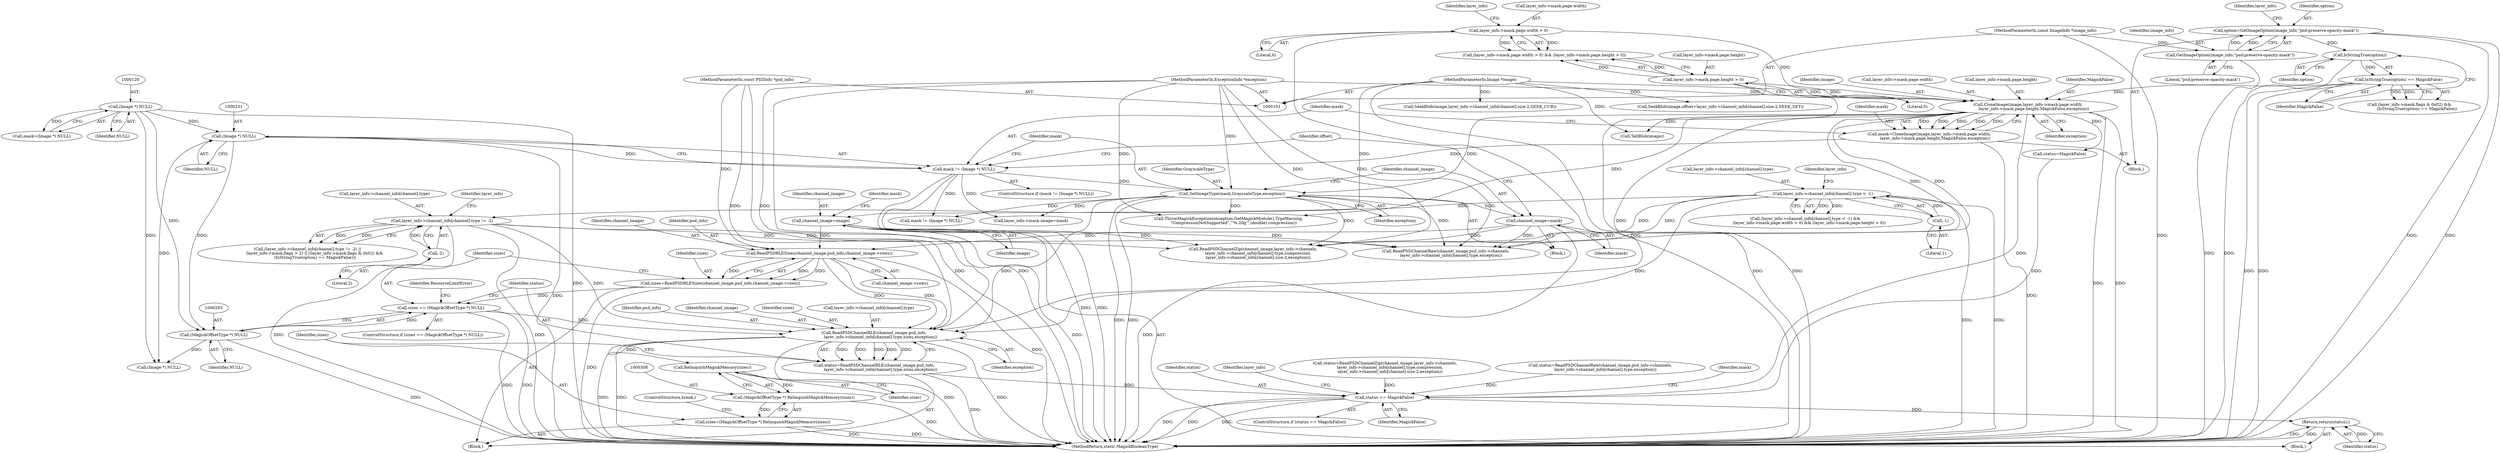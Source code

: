 digraph "0_ImageMagick_04a567494786d5bb50894fc8bb8fea0cf496bea8@array" {
"1000293" [label="(Call,ReadPSDChannelRLE(channel_image,psd_info,\n          layer_info->channel_info[channel].type,sizes,exception))"];
"1000273" [label="(Call,ReadPSDRLESizes(channel_image,psd_info,channel_image->rows))"];
"1000238" [label="(Call,channel_image=mask)"];
"1000234" [label="(Call,SetImageType(mask,GrayscaleType,exception))"];
"1000228" [label="(Call,mask != (Image *) NULL)"];
"1000207" [label="(Call,mask=CloneImage(image,layer_info->mask.page.width,\n         layer_info->mask.page.height,MagickFalse,exception))"];
"1000209" [label="(Call,CloneImage(image,layer_info->mask.page.width,\n         layer_info->mask.page.height,MagickFalse,exception))"];
"1000102" [label="(MethodParameterIn,Image *image)"];
"1000135" [label="(Call,layer_info->mask.page.width > 0)"];
"1000144" [label="(Call,layer_info->mask.page.height > 0)"];
"1000188" [label="(Call,IsStringTrue(option) == MagickFalse)"];
"1000189" [label="(Call,IsStringTrue(option))"];
"1000155" [label="(Call,option=GetImageOption(image_info,\"psd:preserve-opacity-mask\"))"];
"1000157" [label="(Call,GetImageOption(image_info,\"psd:preserve-opacity-mask\"))"];
"1000103" [label="(MethodParameterIn,const ImageInfo *image_info)"];
"1000108" [label="(MethodParameterIn,ExceptionInfo *exception)"];
"1000230" [label="(Call,(Image *) NULL)"];
"1000119" [label="(Call,(Image *) NULL)"];
"1000114" [label="(Call,channel_image=image)"];
"1000104" [label="(MethodParameterIn,const PSDInfo *psd_info)"];
"1000124" [label="(Call,layer_info->channel_info[channel].type < -1)"];
"1000132" [label="(Call,-1)"];
"1000162" [label="(Call,layer_info->channel_info[channel].type != -2)"];
"1000170" [label="(Call,-2)"];
"1000280" [label="(Call,sizes == (MagickOffsetType *) NULL)"];
"1000271" [label="(Call,sizes=ReadPSDRLESizes(channel_image,psd_info,channel_image->rows))"];
"1000282" [label="(Call,(MagickOffsetType *) NULL)"];
"1000291" [label="(Call,status=ReadPSDChannelRLE(channel_image,psd_info,\n          layer_info->channel_info[channel].type,sizes,exception))"];
"1000368" [label="(Call,status == MagickFalse)"];
"1000393" [label="(Return,return(status);)"];
"1000309" [label="(Call,RelinquishMagickMemory(sizes))"];
"1000307" [label="(Call,(MagickOffsetType *) RelinquishMagickMemory(sizes))"];
"1000305" [label="(Call,sizes=(MagickOffsetType *) RelinquishMagickMemory(sizes))"];
"1000303" [label="(Identifier,sizes)"];
"1000369" [label="(Identifier,status)"];
"1000353" [label="(Call,SeekBlob(image,offset+layer_info->channel_info[channel].size-2,SEEK_SET))"];
"1000125" [label="(Call,layer_info->channel_info[channel].type)"];
"1000143" [label="(Literal,0)"];
"1000115" [label="(Identifier,channel_image)"];
"1000305" [label="(Call,sizes=(MagickOffsetType *) RelinquishMagickMemory(sizes))"];
"1000191" [label="(Identifier,MagickFalse)"];
"1000389" [label="(Identifier,layer_info)"];
"1000166" [label="(Identifier,layer_info)"];
"1000281" [label="(Identifier,sizes)"];
"1000123" [label="(Call,(layer_info->channel_info[channel].type < -1) &&\n      (layer_info->mask.page.width > 0) && (layer_info->mask.page.height > 0))"];
"1000135" [label="(Call,layer_info->mask.page.width > 0)"];
"1000155" [label="(Call,option=GetImageOption(image_info,\"psd:preserve-opacity-mask\"))"];
"1000176" [label="(Identifier,layer_info)"];
"1000386" [label="(Call,layer_info->mask.image=mask)"];
"1000314" [label="(Call,status=ReadPSDChannelZip(channel_image,layer_info->channels,\n        layer_info->channel_info[channel].type,compression,\n        layer_info->channel_info[channel].size-2,exception))"];
"1000190" [label="(Identifier,option)"];
"1000279" [label="(ControlStructure,if (sizes == (MagickOffsetType *) NULL))"];
"1000243" [label="(Call,TellBlob(image))"];
"1000292" [label="(Identifier,status)"];
"1000114" [label="(Call,channel_image=image)"];
"1000236" [label="(Identifier,GrayscaleType)"];
"1000252" [label="(Call,status=ReadPSDChannelRaw(channel_image,psd_info->channels,\n        layer_info->channel_info[channel].type,exception))"];
"1000145" [label="(Call,layer_info->mask.page.height)"];
"1000189" [label="(Call,IsStringTrue(option))"];
"1000307" [label="(Call,(MagickOffsetType *) RelinquishMagickMemory(sizes))"];
"1000104" [label="(MethodParameterIn,const PSDInfo *psd_info)"];
"1000152" [label="(Literal,0)"];
"1000272" [label="(Identifier,sizes)"];
"1000228" [label="(Call,mask != (Image *) NULL)"];
"1000119" [label="(Call,(Image *) NULL)"];
"1000156" [label="(Identifier,option)"];
"1000180" [label="(Call,(layer_info->mask.flags & 0x02) &&\n            (IsStringTrue(option) == MagickFalse))"];
"1000316" [label="(Call,ReadPSDChannelZip(channel_image,layer_info->channels,\n        layer_info->channel_info[channel].type,compression,\n        layer_info->channel_info[channel].size-2,exception))"];
"1000144" [label="(Call,layer_info->mask.page.height > 0)"];
"1000311" [label="(ControlStructure,break;)"];
"1000296" [label="(Call,layer_info->channel_info[channel].type)"];
"1000218" [label="(Call,layer_info->mask.page.height)"];
"1000393" [label="(Return,return(status);)"];
"1000226" [label="(Identifier,exception)"];
"1000121" [label="(Identifier,NULL)"];
"1000159" [label="(Literal,\"psd:preserve-opacity-mask\")"];
"1000245" [label="(Call,status=MagickFalse)"];
"1000162" [label="(Call,layer_info->channel_info[channel].type != -2)"];
"1000225" [label="(Identifier,MagickFalse)"];
"1000242" [label="(Identifier,offset)"];
"1000102" [label="(MethodParameterIn,Image *image)"];
"1000103" [label="(MethodParameterIn,const ImageInfo *image_info)"];
"1000295" [label="(Identifier,psd_info)"];
"1000229" [label="(Identifier,mask)"];
"1000343" [label="(Call,ThrowMagickException(exception,GetMagickModule(),TypeWarning,\n        \"CompressionNotSupported\",\"'%.20g'\",(double) compression))"];
"1000132" [label="(Call,-1)"];
"1000274" [label="(Identifier,channel_image)"];
"1000238" [label="(Call,channel_image=mask)"];
"1000370" [label="(Identifier,MagickFalse)"];
"1000157" [label="(Call,GetImageOption(image_info,\"psd:preserve-opacity-mask\"))"];
"1000171" [label="(Literal,2)"];
"1000304" [label="(Identifier,exception)"];
"1000230" [label="(Call,(Image *) NULL)"];
"1000276" [label="(Call,channel_image->rows)"];
"1000227" [label="(ControlStructure,if (mask != (Image *) NULL))"];
"1000306" [label="(Identifier,sizes)"];
"1000134" [label="(Call,(layer_info->mask.page.width > 0) && (layer_info->mask.page.height > 0))"];
"1000209" [label="(Call,CloneImage(image,layer_info->mask.page.width,\n         layer_info->mask.page.height,MagickFalse,exception))"];
"1000368" [label="(Call,status == MagickFalse)"];
"1000310" [label="(Identifier,sizes)"];
"1000293" [label="(Call,ReadPSDChannelRLE(channel_image,psd_info,\n          layer_info->channel_info[channel].type,sizes,exception))"];
"1000375" [label="(Call,(Image *) NULL)"];
"1000188" [label="(Call,IsStringTrue(option) == MagickFalse)"];
"1000395" [label="(MethodReturn,static MagickBooleanType)"];
"1000148" [label="(Identifier,layer_info)"];
"1000271" [label="(Call,sizes=ReadPSDRLESizes(channel_image,psd_info,channel_image->rows))"];
"1000269" [label="(Block,)"];
"1000124" [label="(Call,layer_info->channel_info[channel].type < -1)"];
"1000294" [label="(Identifier,channel_image)"];
"1000232" [label="(Identifier,NULL)"];
"1000158" [label="(Identifier,image_info)"];
"1000233" [label="(Block,)"];
"1000210" [label="(Identifier,image)"];
"1000235" [label="(Identifier,mask)"];
"1000109" [label="(Block,)"];
"1000309" [label="(Call,RelinquishMagickMemory(sizes))"];
"1000373" [label="(Call,mask != (Image *) NULL)"];
"1000118" [label="(Identifier,mask)"];
"1000139" [label="(Identifier,layer_info)"];
"1000286" [label="(Identifier,ResourceLimitError)"];
"1000211" [label="(Call,layer_info->mask.page.width)"];
"1000367" [label="(ControlStructure,if (status == MagickFalse))"];
"1000284" [label="(Identifier,NULL)"];
"1000161" [label="(Call,(layer_info->channel_info[channel].type != -2) ||\n           (layer_info->mask.flags > 2) || ((layer_info->mask.flags & 0x02) &&\n            (IsStringTrue(option) == MagickFalse)))"];
"1000374" [label="(Identifier,mask)"];
"1000207" [label="(Call,mask=CloneImage(image,layer_info->mask.page.width,\n         layer_info->mask.page.height,MagickFalse,exception))"];
"1000136" [label="(Call,layer_info->mask.page.width)"];
"1000163" [label="(Call,layer_info->channel_info[channel].type)"];
"1000108" [label="(MethodParameterIn,ExceptionInfo *exception)"];
"1000275" [label="(Identifier,psd_info)"];
"1000280" [label="(Call,sizes == (MagickOffsetType *) NULL)"];
"1000273" [label="(Call,ReadPSDRLESizes(channel_image,psd_info,channel_image->rows))"];
"1000116" [label="(Identifier,image)"];
"1000394" [label="(Identifier,status)"];
"1000291" [label="(Call,status=ReadPSDChannelRLE(channel_image,psd_info,\n          layer_info->channel_info[channel].type,sizes,exception))"];
"1000170" [label="(Call,-2)"];
"1000133" [label="(Literal,1)"];
"1000153" [label="(Block,)"];
"1000208" [label="(Identifier,mask)"];
"1000117" [label="(Call,mask=(Image *) NULL)"];
"1000254" [label="(Call,ReadPSDChannelRaw(channel_image,psd_info->channels,\n        layer_info->channel_info[channel].type,exception))"];
"1000234" [label="(Call,SetImageType(mask,GrayscaleType,exception))"];
"1000237" [label="(Identifier,exception)"];
"1000282" [label="(Call,(MagickOffsetType *) NULL)"];
"1000193" [label="(Call,SeekBlob(image,layer_info->channel_info[channel].size-2,SEEK_CUR))"];
"1000240" [label="(Identifier,mask)"];
"1000239" [label="(Identifier,channel_image)"];
"1000293" -> "1000291"  [label="AST: "];
"1000293" -> "1000304"  [label="CFG: "];
"1000294" -> "1000293"  [label="AST: "];
"1000295" -> "1000293"  [label="AST: "];
"1000296" -> "1000293"  [label="AST: "];
"1000303" -> "1000293"  [label="AST: "];
"1000304" -> "1000293"  [label="AST: "];
"1000291" -> "1000293"  [label="CFG: "];
"1000293" -> "1000395"  [label="DDG: "];
"1000293" -> "1000395"  [label="DDG: "];
"1000293" -> "1000395"  [label="DDG: "];
"1000293" -> "1000395"  [label="DDG: "];
"1000293" -> "1000291"  [label="DDG: "];
"1000293" -> "1000291"  [label="DDG: "];
"1000293" -> "1000291"  [label="DDG: "];
"1000293" -> "1000291"  [label="DDG: "];
"1000293" -> "1000291"  [label="DDG: "];
"1000273" -> "1000293"  [label="DDG: "];
"1000273" -> "1000293"  [label="DDG: "];
"1000104" -> "1000293"  [label="DDG: "];
"1000124" -> "1000293"  [label="DDG: "];
"1000162" -> "1000293"  [label="DDG: "];
"1000280" -> "1000293"  [label="DDG: "];
"1000209" -> "1000293"  [label="DDG: "];
"1000234" -> "1000293"  [label="DDG: "];
"1000108" -> "1000293"  [label="DDG: "];
"1000293" -> "1000309"  [label="DDG: "];
"1000273" -> "1000271"  [label="AST: "];
"1000273" -> "1000276"  [label="CFG: "];
"1000274" -> "1000273"  [label="AST: "];
"1000275" -> "1000273"  [label="AST: "];
"1000276" -> "1000273"  [label="AST: "];
"1000271" -> "1000273"  [label="CFG: "];
"1000273" -> "1000395"  [label="DDG: "];
"1000273" -> "1000271"  [label="DDG: "];
"1000273" -> "1000271"  [label="DDG: "];
"1000273" -> "1000271"  [label="DDG: "];
"1000238" -> "1000273"  [label="DDG: "];
"1000114" -> "1000273"  [label="DDG: "];
"1000104" -> "1000273"  [label="DDG: "];
"1000238" -> "1000233"  [label="AST: "];
"1000238" -> "1000240"  [label="CFG: "];
"1000239" -> "1000238"  [label="AST: "];
"1000240" -> "1000238"  [label="AST: "];
"1000242" -> "1000238"  [label="CFG: "];
"1000238" -> "1000395"  [label="DDG: "];
"1000234" -> "1000238"  [label="DDG: "];
"1000238" -> "1000254"  [label="DDG: "];
"1000238" -> "1000316"  [label="DDG: "];
"1000234" -> "1000233"  [label="AST: "];
"1000234" -> "1000237"  [label="CFG: "];
"1000235" -> "1000234"  [label="AST: "];
"1000236" -> "1000234"  [label="AST: "];
"1000237" -> "1000234"  [label="AST: "];
"1000239" -> "1000234"  [label="CFG: "];
"1000234" -> "1000395"  [label="DDG: "];
"1000234" -> "1000395"  [label="DDG: "];
"1000228" -> "1000234"  [label="DDG: "];
"1000209" -> "1000234"  [label="DDG: "];
"1000108" -> "1000234"  [label="DDG: "];
"1000234" -> "1000254"  [label="DDG: "];
"1000234" -> "1000316"  [label="DDG: "];
"1000234" -> "1000343"  [label="DDG: "];
"1000234" -> "1000373"  [label="DDG: "];
"1000234" -> "1000386"  [label="DDG: "];
"1000228" -> "1000227"  [label="AST: "];
"1000228" -> "1000230"  [label="CFG: "];
"1000229" -> "1000228"  [label="AST: "];
"1000230" -> "1000228"  [label="AST: "];
"1000235" -> "1000228"  [label="CFG: "];
"1000242" -> "1000228"  [label="CFG: "];
"1000228" -> "1000395"  [label="DDG: "];
"1000228" -> "1000395"  [label="DDG: "];
"1000207" -> "1000228"  [label="DDG: "];
"1000230" -> "1000228"  [label="DDG: "];
"1000228" -> "1000373"  [label="DDG: "];
"1000228" -> "1000386"  [label="DDG: "];
"1000207" -> "1000153"  [label="AST: "];
"1000207" -> "1000209"  [label="CFG: "];
"1000208" -> "1000207"  [label="AST: "];
"1000209" -> "1000207"  [label="AST: "];
"1000229" -> "1000207"  [label="CFG: "];
"1000207" -> "1000395"  [label="DDG: "];
"1000209" -> "1000207"  [label="DDG: "];
"1000209" -> "1000207"  [label="DDG: "];
"1000209" -> "1000207"  [label="DDG: "];
"1000209" -> "1000207"  [label="DDG: "];
"1000209" -> "1000207"  [label="DDG: "];
"1000209" -> "1000226"  [label="CFG: "];
"1000210" -> "1000209"  [label="AST: "];
"1000211" -> "1000209"  [label="AST: "];
"1000218" -> "1000209"  [label="AST: "];
"1000225" -> "1000209"  [label="AST: "];
"1000226" -> "1000209"  [label="AST: "];
"1000209" -> "1000395"  [label="DDG: "];
"1000209" -> "1000395"  [label="DDG: "];
"1000102" -> "1000209"  [label="DDG: "];
"1000135" -> "1000209"  [label="DDG: "];
"1000144" -> "1000209"  [label="DDG: "];
"1000188" -> "1000209"  [label="DDG: "];
"1000108" -> "1000209"  [label="DDG: "];
"1000209" -> "1000243"  [label="DDG: "];
"1000209" -> "1000245"  [label="DDG: "];
"1000209" -> "1000254"  [label="DDG: "];
"1000209" -> "1000316"  [label="DDG: "];
"1000209" -> "1000343"  [label="DDG: "];
"1000209" -> "1000368"  [label="DDG: "];
"1000102" -> "1000101"  [label="AST: "];
"1000102" -> "1000395"  [label="DDG: "];
"1000102" -> "1000114"  [label="DDG: "];
"1000102" -> "1000193"  [label="DDG: "];
"1000102" -> "1000243"  [label="DDG: "];
"1000102" -> "1000353"  [label="DDG: "];
"1000135" -> "1000134"  [label="AST: "];
"1000135" -> "1000143"  [label="CFG: "];
"1000136" -> "1000135"  [label="AST: "];
"1000143" -> "1000135"  [label="AST: "];
"1000148" -> "1000135"  [label="CFG: "];
"1000134" -> "1000135"  [label="CFG: "];
"1000135" -> "1000395"  [label="DDG: "];
"1000135" -> "1000134"  [label="DDG: "];
"1000135" -> "1000134"  [label="DDG: "];
"1000144" -> "1000134"  [label="AST: "];
"1000144" -> "1000152"  [label="CFG: "];
"1000145" -> "1000144"  [label="AST: "];
"1000152" -> "1000144"  [label="AST: "];
"1000134" -> "1000144"  [label="CFG: "];
"1000144" -> "1000395"  [label="DDG: "];
"1000144" -> "1000134"  [label="DDG: "];
"1000144" -> "1000134"  [label="DDG: "];
"1000188" -> "1000180"  [label="AST: "];
"1000188" -> "1000191"  [label="CFG: "];
"1000189" -> "1000188"  [label="AST: "];
"1000191" -> "1000188"  [label="AST: "];
"1000180" -> "1000188"  [label="CFG: "];
"1000188" -> "1000395"  [label="DDG: "];
"1000188" -> "1000395"  [label="DDG: "];
"1000188" -> "1000180"  [label="DDG: "];
"1000188" -> "1000180"  [label="DDG: "];
"1000189" -> "1000188"  [label="DDG: "];
"1000189" -> "1000190"  [label="CFG: "];
"1000190" -> "1000189"  [label="AST: "];
"1000191" -> "1000189"  [label="CFG: "];
"1000189" -> "1000395"  [label="DDG: "];
"1000155" -> "1000189"  [label="DDG: "];
"1000155" -> "1000153"  [label="AST: "];
"1000155" -> "1000157"  [label="CFG: "];
"1000156" -> "1000155"  [label="AST: "];
"1000157" -> "1000155"  [label="AST: "];
"1000166" -> "1000155"  [label="CFG: "];
"1000155" -> "1000395"  [label="DDG: "];
"1000155" -> "1000395"  [label="DDG: "];
"1000157" -> "1000155"  [label="DDG: "];
"1000157" -> "1000155"  [label="DDG: "];
"1000157" -> "1000159"  [label="CFG: "];
"1000158" -> "1000157"  [label="AST: "];
"1000159" -> "1000157"  [label="AST: "];
"1000157" -> "1000395"  [label="DDG: "];
"1000103" -> "1000157"  [label="DDG: "];
"1000103" -> "1000101"  [label="AST: "];
"1000103" -> "1000395"  [label="DDG: "];
"1000108" -> "1000101"  [label="AST: "];
"1000108" -> "1000395"  [label="DDG: "];
"1000108" -> "1000254"  [label="DDG: "];
"1000108" -> "1000316"  [label="DDG: "];
"1000108" -> "1000343"  [label="DDG: "];
"1000230" -> "1000232"  [label="CFG: "];
"1000231" -> "1000230"  [label="AST: "];
"1000232" -> "1000230"  [label="AST: "];
"1000230" -> "1000395"  [label="DDG: "];
"1000119" -> "1000230"  [label="DDG: "];
"1000230" -> "1000282"  [label="DDG: "];
"1000230" -> "1000375"  [label="DDG: "];
"1000119" -> "1000117"  [label="AST: "];
"1000119" -> "1000121"  [label="CFG: "];
"1000120" -> "1000119"  [label="AST: "];
"1000121" -> "1000119"  [label="AST: "];
"1000117" -> "1000119"  [label="CFG: "];
"1000119" -> "1000395"  [label="DDG: "];
"1000119" -> "1000117"  [label="DDG: "];
"1000119" -> "1000282"  [label="DDG: "];
"1000119" -> "1000375"  [label="DDG: "];
"1000114" -> "1000109"  [label="AST: "];
"1000114" -> "1000116"  [label="CFG: "];
"1000115" -> "1000114"  [label="AST: "];
"1000116" -> "1000114"  [label="AST: "];
"1000118" -> "1000114"  [label="CFG: "];
"1000114" -> "1000395"  [label="DDG: "];
"1000114" -> "1000254"  [label="DDG: "];
"1000114" -> "1000316"  [label="DDG: "];
"1000104" -> "1000101"  [label="AST: "];
"1000104" -> "1000395"  [label="DDG: "];
"1000124" -> "1000123"  [label="AST: "];
"1000124" -> "1000132"  [label="CFG: "];
"1000125" -> "1000124"  [label="AST: "];
"1000132" -> "1000124"  [label="AST: "];
"1000139" -> "1000124"  [label="CFG: "];
"1000123" -> "1000124"  [label="CFG: "];
"1000124" -> "1000395"  [label="DDG: "];
"1000124" -> "1000395"  [label="DDG: "];
"1000124" -> "1000123"  [label="DDG: "];
"1000124" -> "1000123"  [label="DDG: "];
"1000132" -> "1000124"  [label="DDG: "];
"1000124" -> "1000162"  [label="DDG: "];
"1000124" -> "1000254"  [label="DDG: "];
"1000124" -> "1000316"  [label="DDG: "];
"1000132" -> "1000133"  [label="CFG: "];
"1000133" -> "1000132"  [label="AST: "];
"1000162" -> "1000161"  [label="AST: "];
"1000162" -> "1000170"  [label="CFG: "];
"1000163" -> "1000162"  [label="AST: "];
"1000170" -> "1000162"  [label="AST: "];
"1000176" -> "1000162"  [label="CFG: "];
"1000161" -> "1000162"  [label="CFG: "];
"1000162" -> "1000395"  [label="DDG: "];
"1000162" -> "1000395"  [label="DDG: "];
"1000162" -> "1000161"  [label="DDG: "];
"1000162" -> "1000161"  [label="DDG: "];
"1000170" -> "1000162"  [label="DDG: "];
"1000162" -> "1000254"  [label="DDG: "];
"1000162" -> "1000316"  [label="DDG: "];
"1000170" -> "1000171"  [label="CFG: "];
"1000171" -> "1000170"  [label="AST: "];
"1000280" -> "1000279"  [label="AST: "];
"1000280" -> "1000282"  [label="CFG: "];
"1000281" -> "1000280"  [label="AST: "];
"1000282" -> "1000280"  [label="AST: "];
"1000286" -> "1000280"  [label="CFG: "];
"1000292" -> "1000280"  [label="CFG: "];
"1000280" -> "1000395"  [label="DDG: "];
"1000280" -> "1000395"  [label="DDG: "];
"1000271" -> "1000280"  [label="DDG: "];
"1000282" -> "1000280"  [label="DDG: "];
"1000271" -> "1000269"  [label="AST: "];
"1000272" -> "1000271"  [label="AST: "];
"1000281" -> "1000271"  [label="CFG: "];
"1000271" -> "1000395"  [label="DDG: "];
"1000282" -> "1000284"  [label="CFG: "];
"1000283" -> "1000282"  [label="AST: "];
"1000284" -> "1000282"  [label="AST: "];
"1000282" -> "1000395"  [label="DDG: "];
"1000282" -> "1000375"  [label="DDG: "];
"1000291" -> "1000269"  [label="AST: "];
"1000292" -> "1000291"  [label="AST: "];
"1000306" -> "1000291"  [label="CFG: "];
"1000291" -> "1000395"  [label="DDG: "];
"1000291" -> "1000368"  [label="DDG: "];
"1000368" -> "1000367"  [label="AST: "];
"1000368" -> "1000370"  [label="CFG: "];
"1000369" -> "1000368"  [label="AST: "];
"1000370" -> "1000368"  [label="AST: "];
"1000374" -> "1000368"  [label="CFG: "];
"1000389" -> "1000368"  [label="CFG: "];
"1000368" -> "1000395"  [label="DDG: "];
"1000368" -> "1000395"  [label="DDG: "];
"1000368" -> "1000395"  [label="DDG: "];
"1000252" -> "1000368"  [label="DDG: "];
"1000245" -> "1000368"  [label="DDG: "];
"1000314" -> "1000368"  [label="DDG: "];
"1000368" -> "1000393"  [label="DDG: "];
"1000393" -> "1000109"  [label="AST: "];
"1000393" -> "1000394"  [label="CFG: "];
"1000394" -> "1000393"  [label="AST: "];
"1000395" -> "1000393"  [label="CFG: "];
"1000393" -> "1000395"  [label="DDG: "];
"1000394" -> "1000393"  [label="DDG: "];
"1000309" -> "1000307"  [label="AST: "];
"1000309" -> "1000310"  [label="CFG: "];
"1000310" -> "1000309"  [label="AST: "];
"1000307" -> "1000309"  [label="CFG: "];
"1000309" -> "1000307"  [label="DDG: "];
"1000307" -> "1000305"  [label="AST: "];
"1000308" -> "1000307"  [label="AST: "];
"1000305" -> "1000307"  [label="CFG: "];
"1000307" -> "1000395"  [label="DDG: "];
"1000307" -> "1000305"  [label="DDG: "];
"1000305" -> "1000269"  [label="AST: "];
"1000306" -> "1000305"  [label="AST: "];
"1000311" -> "1000305"  [label="CFG: "];
"1000305" -> "1000395"  [label="DDG: "];
"1000305" -> "1000395"  [label="DDG: "];
}
